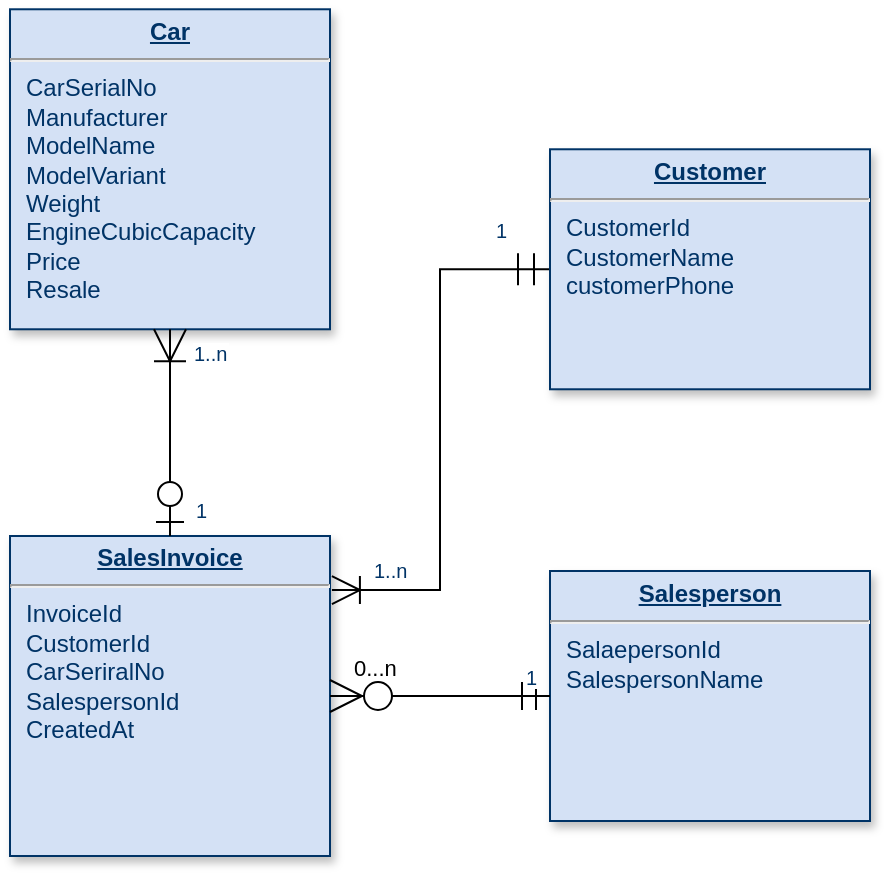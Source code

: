 <mxfile version="14.2.7" type="device"><diagram name="Page-1" id="efa7a0a1-bf9b-a30e-e6df-94a7791c09e9"><mxGraphModel dx="786" dy="433" grid="1" gridSize="10" guides="1" tooltips="1" connect="1" arrows="1" fold="1" page="1" pageScale="1" pageWidth="826" pageHeight="1169" background="#ffffff" math="0" shadow="0"><root><mxCell id="0"/><mxCell id="1" parent="0"/><mxCell id="yvGrxwxS0xa_WZ6IaUZ9-104" style="edgeStyle=orthogonalEdgeStyle;rounded=0;orthogonalLoop=1;jettySize=auto;html=1;entryX=1.006;entryY=0.169;entryDx=0;entryDy=0;entryPerimeter=0;startArrow=ERmandOne;startFill=0;endArrow=ERoneToMany;endFill=0;endSize=12;startSize=14;" edge="1" parent="1" source="19" target="21"><mxGeometry relative="1" as="geometry"/></mxCell><mxCell id="19" value="&lt;p style=&quot;margin: 0px ; margin-top: 4px ; text-align: center ; text-decoration: underline&quot;&gt;&lt;b&gt;Customer&lt;/b&gt;&lt;/p&gt;&lt;hr&gt;&lt;p style=&quot;margin: 0px ; margin-left: 8px&quot;&gt;CustomerId&lt;br&gt;CustomerName&lt;/p&gt;&lt;p style=&quot;margin: 0px ; margin-left: 8px&quot;&gt;customerPhone&lt;/p&gt;" style="verticalAlign=top;align=left;overflow=fill;fontSize=12;fontFamily=Helvetica;html=1;strokeColor=#003366;shadow=1;fillColor=#D4E1F5;fontColor=#003366" parent="1" vertex="1"><mxGeometry x="310.0" y="91.64" width="160" height="120" as="geometry"/></mxCell><mxCell id="20" value="&lt;p style=&quot;margin: 0px ; margin-top: 4px ; text-align: center ; text-decoration: underline&quot;&gt;&lt;b&gt;Salesperson&lt;/b&gt;&lt;/p&gt;&lt;hr&gt;&lt;p style=&quot;margin: 0px ; margin-left: 8px&quot;&gt;SalaepersonId&lt;/p&gt;&lt;p style=&quot;margin: 0px ; margin-left: 8px&quot;&gt;SalespersonName&lt;/p&gt;" style="verticalAlign=top;align=left;overflow=fill;fontSize=12;fontFamily=Helvetica;html=1;strokeColor=#003366;shadow=1;fillColor=#D4E1F5;fontColor=#003366" parent="1" vertex="1"><mxGeometry x="310.0" y="302.5" width="160" height="125" as="geometry"/></mxCell><mxCell id="21" value="&lt;p style=&quot;margin: 0px ; margin-top: 4px ; text-align: center ; text-decoration: underline&quot;&gt;&lt;strong&gt;SalesInvoice&lt;/strong&gt;&lt;/p&gt;&lt;hr&gt;&lt;p style=&quot;margin: 0px ; margin-left: 8px&quot;&gt;InvoiceId&lt;/p&gt;&lt;p style=&quot;margin: 0px ; margin-left: 8px&quot;&gt;CustomerId&lt;/p&gt;&lt;p style=&quot;margin: 0px ; margin-left: 8px&quot;&gt;CarSeriralNo&lt;/p&gt;&lt;p style=&quot;margin: 0px ; margin-left: 8px&quot;&gt;SalespersonId&lt;/p&gt;&lt;p style=&quot;margin: 0px ; margin-left: 8px&quot;&gt;CreatedAt&lt;/p&gt;" style="verticalAlign=top;align=left;overflow=fill;fontSize=12;fontFamily=Helvetica;html=1;strokeColor=#003366;shadow=1;fillColor=#D4E1F5;fontColor=#003366" parent="1" vertex="1"><mxGeometry x="40.0" y="285.0" width="160" height="160" as="geometry"/></mxCell><mxCell id="25" value="&lt;p style=&quot;margin: 0px ; margin-top: 4px ; text-align: center ; text-decoration: underline&quot;&gt;&lt;b&gt;Car&lt;/b&gt;&lt;/p&gt;&lt;hr&gt;&lt;p style=&quot;margin: 0px ; margin-left: 8px&quot;&gt;CarSerialNo&lt;/p&gt;&lt;p style=&quot;margin: 0px ; margin-left: 8px&quot;&gt;Manufacturer&lt;/p&gt;&lt;p style=&quot;margin: 0px ; margin-left: 8px&quot;&gt;ModelName&lt;/p&gt;&lt;p style=&quot;margin: 0px ; margin-left: 8px&quot;&gt;ModelVariant&lt;/p&gt;&lt;p style=&quot;margin: 0px ; margin-left: 8px&quot;&gt;Weight&lt;/p&gt;&lt;p style=&quot;margin: 0px ; margin-left: 8px&quot;&gt;EngineCubicCapacity&lt;/p&gt;&lt;p style=&quot;margin: 0px ; margin-left: 8px&quot;&gt;Price&lt;/p&gt;&lt;p style=&quot;margin: 0px ; margin-left: 8px&quot;&gt;Resale&lt;/p&gt;" style="verticalAlign=top;align=left;overflow=fill;fontSize=12;fontFamily=Helvetica;html=1;strokeColor=#003366;shadow=1;fillColor=#D4E1F5;fontColor=#003366" parent="1" vertex="1"><mxGeometry x="40.0" y="21.64" width="160" height="160" as="geometry"/></mxCell><mxCell id="90" value="" style="endArrow=ERzeroToOne;endSize=12;startArrow=ERoneToMany;startSize=14;startFill=0;edgeStyle=orthogonalEdgeStyle;endFill=1;" parent="1" source="25" target="21" edge="1"><mxGeometry x="620" y="340" as="geometry"><mxPoint x="620" y="340" as="sourcePoint"/><mxPoint x="780" y="340" as="targetPoint"/></mxGeometry></mxCell><mxCell id="91" value="1..n" style="resizable=0;align=left;verticalAlign=top;labelBackgroundColor=#ffffff;fontSize=10;strokeColor=#003366;shadow=1;fillColor=#D4E1F5;fontColor=#003366" parent="90" connectable="0" vertex="1"><mxGeometry x="-1" relative="1" as="geometry"><mxPoint x="10" as="offset"/></mxGeometry></mxCell><mxCell id="92" value="1" style="resizable=0;align=right;verticalAlign=top;labelBackgroundColor=#ffffff;fontSize=10;strokeColor=#003366;shadow=1;fillColor=#D4E1F5;fontColor=#003366" parent="90" connectable="0" vertex="1"><mxGeometry x="1" relative="1" as="geometry"><mxPoint x="20" y="-25.0" as="offset"/></mxGeometry></mxCell><mxCell id="103" value="0...n" style="endArrow=ERmandOne;endSize=12;startArrow=ERzeroToMany;startSize=14;startFill=1;edgeStyle=orthogonalEdgeStyle;align=left;verticalAlign=bottom;endFill=0;" parent="1" source="21" target="20" edge="1"><mxGeometry x="-0.818" y="5.0" relative="1" as="geometry"><mxPoint x="80" y="510" as="sourcePoint"/><mxPoint x="240" y="510" as="targetPoint"/><mxPoint as="offset"/></mxGeometry></mxCell><mxCell id="yvGrxwxS0xa_WZ6IaUZ9-103" value="1" style="resizable=0;align=right;verticalAlign=top;labelBackgroundColor=#ffffff;fontSize=10;strokeColor=#003366;shadow=1;fillColor=#D4E1F5;fontColor=#003366" connectable="0" vertex="1" parent="1"><mxGeometry x="290" y="120.0" as="geometry"/></mxCell><mxCell id="yvGrxwxS0xa_WZ6IaUZ9-105" value="1" style="resizable=0;align=right;verticalAlign=top;labelBackgroundColor=#ffffff;fontSize=10;strokeColor=#003366;shadow=1;fillColor=#D4E1F5;fontColor=#003366" connectable="0" vertex="1" parent="1"><mxGeometry x="290" y="211.64" as="geometry"><mxPoint x="15" y="132" as="offset"/></mxGeometry></mxCell><mxCell id="yvGrxwxS0xa_WZ6IaUZ9-106" value="1..n" style="resizable=0;align=left;verticalAlign=top;labelBackgroundColor=#ffffff;fontSize=10;strokeColor=#003366;shadow=1;fillColor=#D4E1F5;fontColor=#003366" connectable="0" vertex="1" parent="1"><mxGeometry x="220" y="290" as="geometry"/></mxCell></root></mxGraphModel></diagram></mxfile>